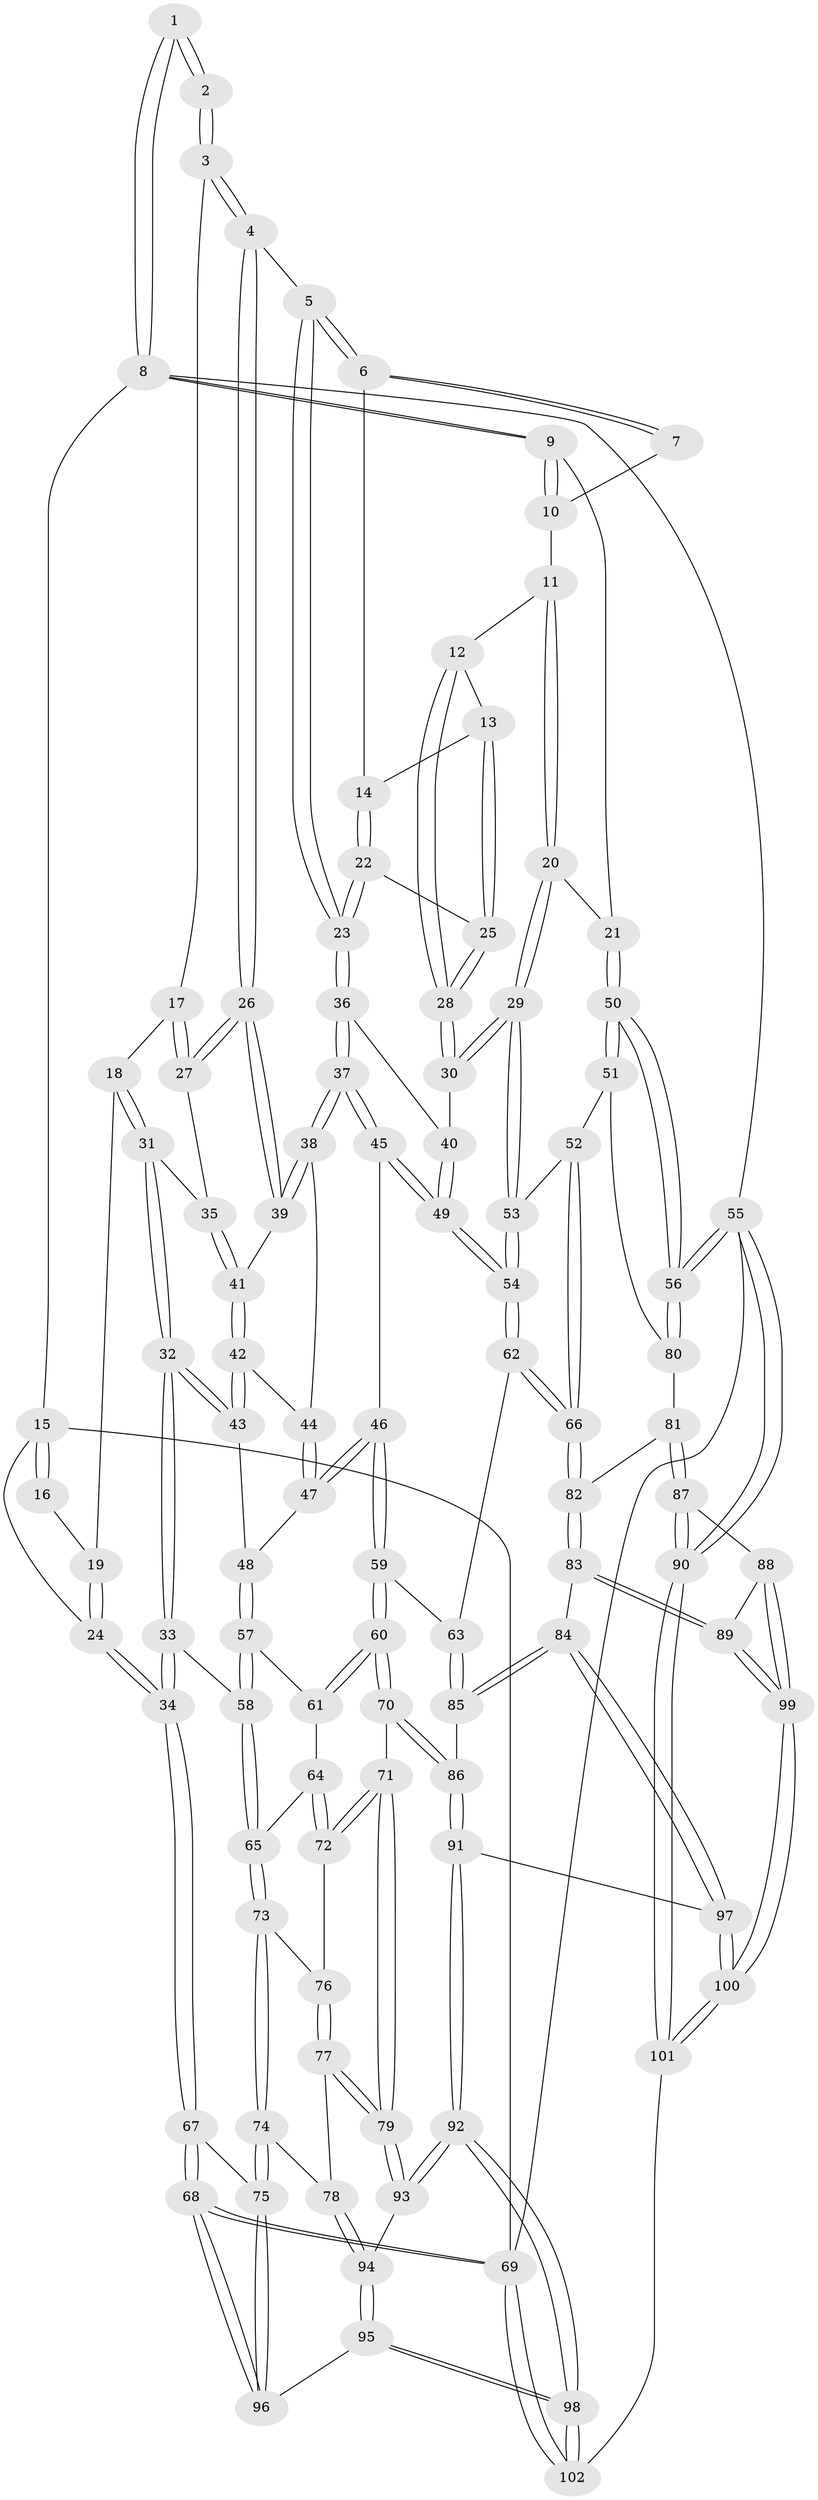 // coarse degree distribution, {2: 0.05, 3: 0.225, 4: 0.225, 6: 0.125, 1: 0.025, 8: 0.05, 7: 0.075, 5: 0.225}
// Generated by graph-tools (version 1.1) at 2025/06/03/04/25 22:06:11]
// undirected, 102 vertices, 252 edges
graph export_dot {
graph [start="1"]
  node [color=gray90,style=filled];
  1 [pos="+0.6840663722622216+0"];
  2 [pos="+0.2680695129206557+0"];
  3 [pos="+0.286493954145668+0"];
  4 [pos="+0.4557257304002487+0.09552356507869114"];
  5 [pos="+0.5149632037588996+0.11098785358427532"];
  6 [pos="+0.6427055367297213+0.053951267697352034"];
  7 [pos="+0.6780369569329977+0"];
  8 [pos="+1+0"];
  9 [pos="+1+0"];
  10 [pos="+0.7587891511528815+0.05159210670173853"];
  11 [pos="+0.8059708136297109+0.10620124475309131"];
  12 [pos="+0.7587875079529159+0.16346611861095078"];
  13 [pos="+0.7458703696992004+0.16161147967571143"];
  14 [pos="+0.663898936078361+0.10832785798720622"];
  15 [pos="+0+0"];
  16 [pos="+0.10515203694326422+0"];
  17 [pos="+0.24783035157919062+0.05866838572384109"];
  18 [pos="+0.18789581535533437+0.13269005184172164"];
  19 [pos="+0.09110419066424917+0.15146984658522636"];
  20 [pos="+0.9649506830238644+0.11916036460631561"];
  21 [pos="+1+0"];
  22 [pos="+0.6502917820968492+0.21207383166560514"];
  23 [pos="+0.5825533636286027+0.25608780960139155"];
  24 [pos="+0+0.30158493257377283"];
  25 [pos="+0.6724166961395192+0.21551660087121316"];
  26 [pos="+0.3924027248664989+0.2731679890435912"];
  27 [pos="+0.2795871155773713+0.15861515775780996"];
  28 [pos="+0.79984082334987+0.29759460357552253"];
  29 [pos="+0.8369588229522241+0.3457398544408847"];
  30 [pos="+0.8318669397862967+0.34447743743879816"];
  31 [pos="+0.16632455019332443+0.22611799314338651"];
  32 [pos="+0+0.4015148380643765"];
  33 [pos="+0+0.412141356445631"];
  34 [pos="+0+0.40641662474481366"];
  35 [pos="+0.2488682164141036+0.2515194059009822"];
  36 [pos="+0.564960921629513+0.3307120661708327"];
  37 [pos="+0.49242149042717165+0.365547272491164"];
  38 [pos="+0.3942827192103199+0.2796711278890085"];
  39 [pos="+0.392550471831758+0.2756534227279943"];
  40 [pos="+0.6863206948707651+0.37999502320753775"];
  41 [pos="+0.2568118070588+0.26699471571066974"];
  42 [pos="+0.2155358068673693+0.36358752619167184"];
  43 [pos="+0.12093003279586527+0.40957340826916305"];
  44 [pos="+0.2894902344414206+0.36616481124413963"];
  45 [pos="+0.46829439193009276+0.4441092606532936"];
  46 [pos="+0.4355383769647477+0.48118767527362877"];
  47 [pos="+0.3582827088606115+0.4682742629469566"];
  48 [pos="+0.2515226216800853+0.5012152983044657"];
  49 [pos="+0.6551612297077745+0.5566149910685271"];
  50 [pos="+1+0.5277051078609303"];
  51 [pos="+1+0.5133211478569175"];
  52 [pos="+0.9415367647211278+0.461746116873057"];
  53 [pos="+0.8983694406480219+0.42359848548396345"];
  54 [pos="+0.6583574192108741+0.5649155884789212"];
  55 [pos="+1+1"];
  56 [pos="+1+1"];
  57 [pos="+0.2535543969057835+0.5326746997744383"];
  58 [pos="+0.15905002697073653+0.6243936773264174"];
  59 [pos="+0.42889033870818005+0.6390756320144798"];
  60 [pos="+0.41627091902906455+0.6526177924026796"];
  61 [pos="+0.28443993074955004+0.590591184516444"];
  62 [pos="+0.6629983939820194+0.6156662778216805"];
  63 [pos="+0.5934535032701175+0.6545892164752184"];
  64 [pos="+0.23228162395351354+0.6368885125117678"];
  65 [pos="+0.16188060412005395+0.6305921384066807"];
  66 [pos="+0.7235738218391118+0.648975082438366"];
  67 [pos="+0+0.6223645179481946"];
  68 [pos="+0+0.9487962684552014"];
  69 [pos="+0+1"];
  70 [pos="+0.40395452167402734+0.68510970400387"];
  71 [pos="+0.37033841507761894+0.7081468915489912"];
  72 [pos="+0.2562204719187884+0.6754434799171324"];
  73 [pos="+0.15523088328145376+0.6760214213501337"];
  74 [pos="+0.12841901061898076+0.7140449764791925"];
  75 [pos="+0.08078240665762065+0.7469364648156924"];
  76 [pos="+0.22096478507403805+0.7108003737321887"];
  77 [pos="+0.23404780659215552+0.7504841930598809"];
  78 [pos="+0.21863316963229412+0.775188600492718"];
  79 [pos="+0.3593941498909136+0.7218444951904643"];
  80 [pos="+0.8251751157037118+0.7181009014215394"];
  81 [pos="+0.7878890468451751+0.7127710238674143"];
  82 [pos="+0.744264209082615+0.6806180217846554"];
  83 [pos="+0.6431706765701469+0.830105675339525"];
  84 [pos="+0.604943186479793+0.8092070946005108"];
  85 [pos="+0.5888216939133489+0.7817961709300489"];
  86 [pos="+0.46008016585823563+0.7798552727566913"];
  87 [pos="+0.7443512953573976+0.889921156548314"];
  88 [pos="+0.7345566794715458+0.8860231960298942"];
  89 [pos="+0.6437349352577149+0.8309644001985885"];
  90 [pos="+1+1"];
  91 [pos="+0.460847270270361+0.8415000484169708"];
  92 [pos="+0.3576930327366637+0.898401141077054"];
  93 [pos="+0.32996251613660016+0.805621704325659"];
  94 [pos="+0.21371822879985766+0.8286598770011774"];
  95 [pos="+0.16370392732250558+0.8974483121300357"];
  96 [pos="+0.12227785809134076+0.8689035410288628"];
  97 [pos="+0.5080726446865593+0.886707202807499"];
  98 [pos="+0.2658846975321469+1"];
  99 [pos="+0.5760400016485253+0.9666300385362707"];
  100 [pos="+0.5339234692474222+1"];
  101 [pos="+0.5090203359992359+1"];
  102 [pos="+0.2680261699692105+1"];
  1 -- 2;
  1 -- 2;
  1 -- 8;
  1 -- 8;
  2 -- 3;
  2 -- 3;
  3 -- 4;
  3 -- 4;
  3 -- 17;
  4 -- 5;
  4 -- 26;
  4 -- 26;
  5 -- 6;
  5 -- 6;
  5 -- 23;
  5 -- 23;
  6 -- 7;
  6 -- 7;
  6 -- 14;
  7 -- 10;
  8 -- 9;
  8 -- 9;
  8 -- 15;
  8 -- 55;
  9 -- 10;
  9 -- 10;
  9 -- 21;
  10 -- 11;
  11 -- 12;
  11 -- 20;
  11 -- 20;
  12 -- 13;
  12 -- 28;
  12 -- 28;
  13 -- 14;
  13 -- 25;
  13 -- 25;
  14 -- 22;
  14 -- 22;
  15 -- 16;
  15 -- 16;
  15 -- 24;
  15 -- 69;
  16 -- 19;
  17 -- 18;
  17 -- 27;
  17 -- 27;
  18 -- 19;
  18 -- 31;
  18 -- 31;
  19 -- 24;
  19 -- 24;
  20 -- 21;
  20 -- 29;
  20 -- 29;
  21 -- 50;
  21 -- 50;
  22 -- 23;
  22 -- 23;
  22 -- 25;
  23 -- 36;
  23 -- 36;
  24 -- 34;
  24 -- 34;
  25 -- 28;
  25 -- 28;
  26 -- 27;
  26 -- 27;
  26 -- 39;
  26 -- 39;
  27 -- 35;
  28 -- 30;
  28 -- 30;
  29 -- 30;
  29 -- 30;
  29 -- 53;
  29 -- 53;
  30 -- 40;
  31 -- 32;
  31 -- 32;
  31 -- 35;
  32 -- 33;
  32 -- 33;
  32 -- 43;
  32 -- 43;
  33 -- 34;
  33 -- 34;
  33 -- 58;
  34 -- 67;
  34 -- 67;
  35 -- 41;
  35 -- 41;
  36 -- 37;
  36 -- 37;
  36 -- 40;
  37 -- 38;
  37 -- 38;
  37 -- 45;
  37 -- 45;
  38 -- 39;
  38 -- 39;
  38 -- 44;
  39 -- 41;
  40 -- 49;
  40 -- 49;
  41 -- 42;
  41 -- 42;
  42 -- 43;
  42 -- 43;
  42 -- 44;
  43 -- 48;
  44 -- 47;
  44 -- 47;
  45 -- 46;
  45 -- 49;
  45 -- 49;
  46 -- 47;
  46 -- 47;
  46 -- 59;
  46 -- 59;
  47 -- 48;
  48 -- 57;
  48 -- 57;
  49 -- 54;
  49 -- 54;
  50 -- 51;
  50 -- 51;
  50 -- 56;
  50 -- 56;
  51 -- 52;
  51 -- 80;
  52 -- 53;
  52 -- 66;
  52 -- 66;
  53 -- 54;
  53 -- 54;
  54 -- 62;
  54 -- 62;
  55 -- 56;
  55 -- 56;
  55 -- 90;
  55 -- 90;
  55 -- 69;
  56 -- 80;
  56 -- 80;
  57 -- 58;
  57 -- 58;
  57 -- 61;
  58 -- 65;
  58 -- 65;
  59 -- 60;
  59 -- 60;
  59 -- 63;
  60 -- 61;
  60 -- 61;
  60 -- 70;
  60 -- 70;
  61 -- 64;
  62 -- 63;
  62 -- 66;
  62 -- 66;
  63 -- 85;
  63 -- 85;
  64 -- 65;
  64 -- 72;
  64 -- 72;
  65 -- 73;
  65 -- 73;
  66 -- 82;
  66 -- 82;
  67 -- 68;
  67 -- 68;
  67 -- 75;
  68 -- 69;
  68 -- 69;
  68 -- 96;
  68 -- 96;
  69 -- 102;
  69 -- 102;
  70 -- 71;
  70 -- 86;
  70 -- 86;
  71 -- 72;
  71 -- 72;
  71 -- 79;
  71 -- 79;
  72 -- 76;
  73 -- 74;
  73 -- 74;
  73 -- 76;
  74 -- 75;
  74 -- 75;
  74 -- 78;
  75 -- 96;
  75 -- 96;
  76 -- 77;
  76 -- 77;
  77 -- 78;
  77 -- 79;
  77 -- 79;
  78 -- 94;
  78 -- 94;
  79 -- 93;
  79 -- 93;
  80 -- 81;
  81 -- 82;
  81 -- 87;
  81 -- 87;
  82 -- 83;
  82 -- 83;
  83 -- 84;
  83 -- 89;
  83 -- 89;
  84 -- 85;
  84 -- 85;
  84 -- 97;
  84 -- 97;
  85 -- 86;
  86 -- 91;
  86 -- 91;
  87 -- 88;
  87 -- 90;
  87 -- 90;
  88 -- 89;
  88 -- 99;
  88 -- 99;
  89 -- 99;
  89 -- 99;
  90 -- 101;
  90 -- 101;
  91 -- 92;
  91 -- 92;
  91 -- 97;
  92 -- 93;
  92 -- 93;
  92 -- 98;
  92 -- 98;
  93 -- 94;
  94 -- 95;
  94 -- 95;
  95 -- 96;
  95 -- 98;
  95 -- 98;
  97 -- 100;
  97 -- 100;
  98 -- 102;
  98 -- 102;
  99 -- 100;
  99 -- 100;
  100 -- 101;
  100 -- 101;
  101 -- 102;
}
